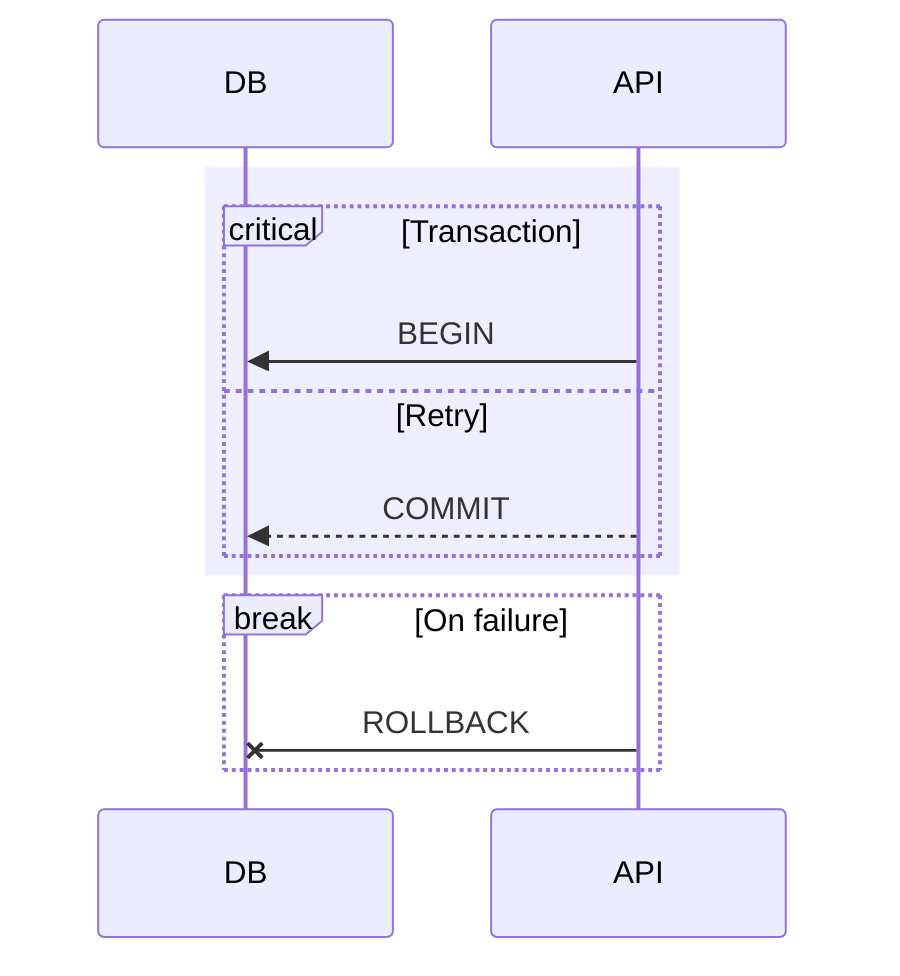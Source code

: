 sequenceDiagram
  participant DB
  participant API
  rect rgba(200, 200, 255, 0.3)
    critical Transaction
      API->>DB: BEGIN
      option Retry
        API-->>DB: COMMIT
    end
  end
  break On failure
    API-x DB: ROLLBACK
  end